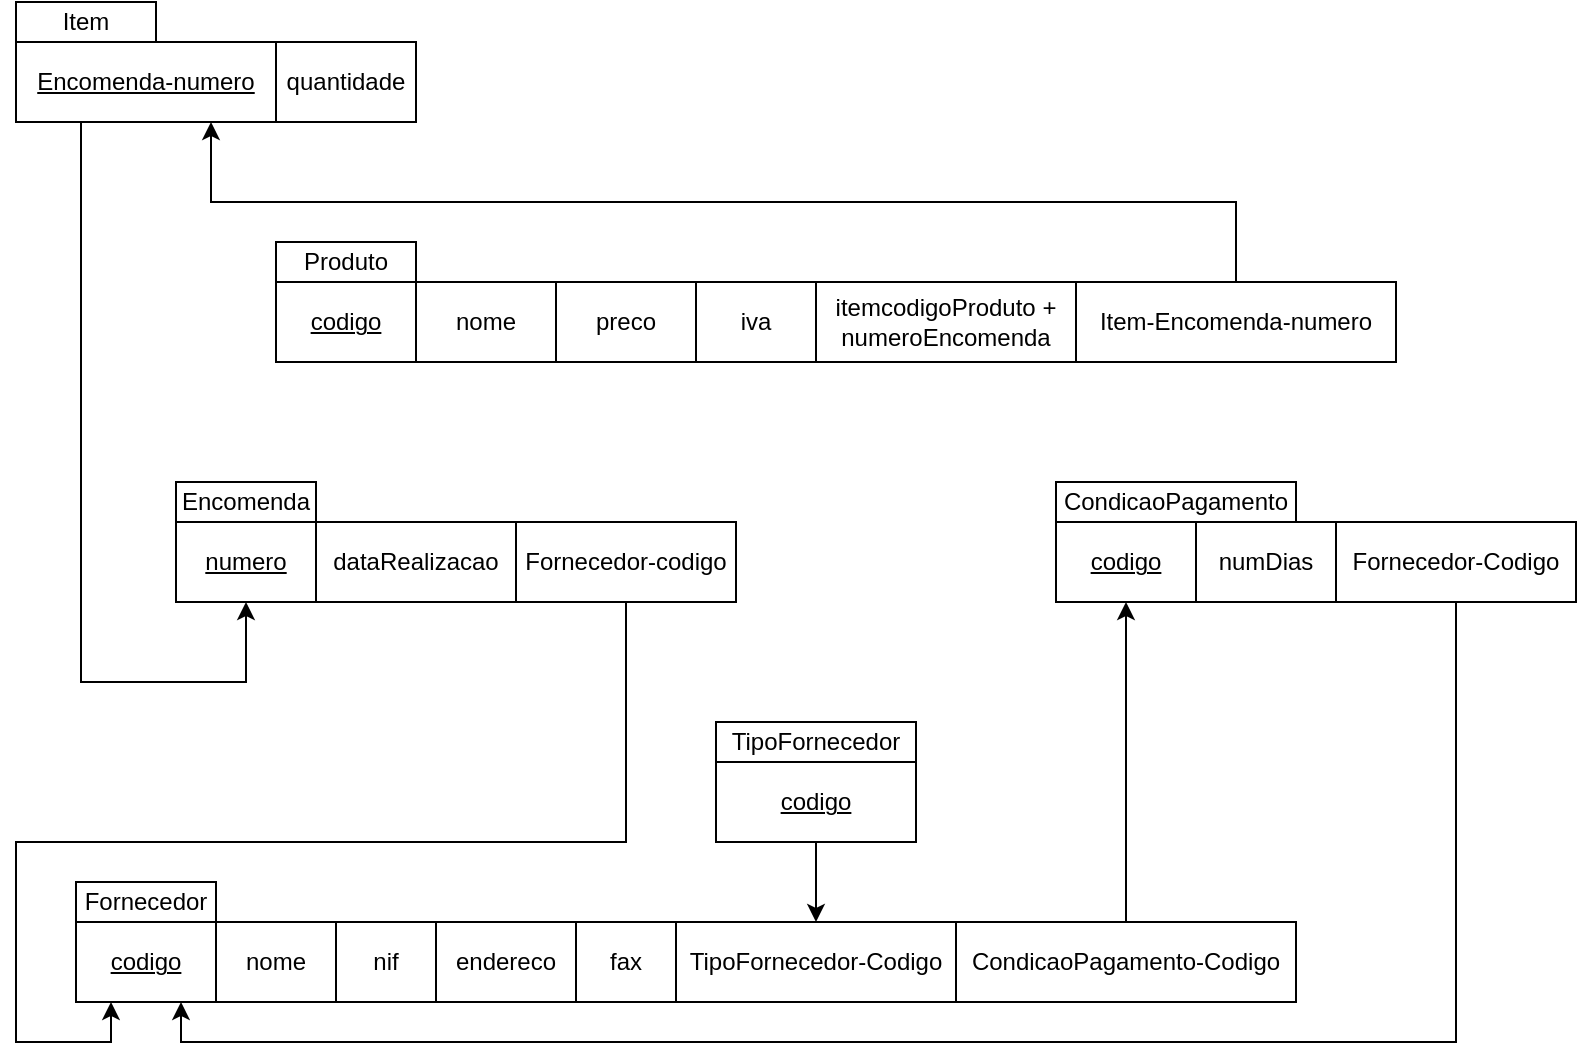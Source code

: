 <mxfile version="24.0.4" type="device">
  <diagram name="Page-1" id="Mq3hm7jEFDOHYW52UOOE">
    <mxGraphModel dx="1434" dy="754" grid="1" gridSize="10" guides="1" tooltips="1" connect="1" arrows="1" fold="1" page="1" pageScale="1" pageWidth="850" pageHeight="1100" math="0" shadow="0">
      <root>
        <mxCell id="0" />
        <mxCell id="1" parent="0" />
        <mxCell id="W9hOMFtRZPAO6gqGq8ov-1" value="Produto" style="rounded=0;whiteSpace=wrap;html=1;" parent="1" vertex="1">
          <mxGeometry x="170" y="140" width="70" height="20" as="geometry" />
        </mxCell>
        <mxCell id="W9hOMFtRZPAO6gqGq8ov-2" value="codigo" style="rounded=0;whiteSpace=wrap;html=1;fontStyle=4" parent="1" vertex="1">
          <mxGeometry x="170" y="160" width="70" height="40" as="geometry" />
        </mxCell>
        <mxCell id="W9hOMFtRZPAO6gqGq8ov-3" value="nome" style="rounded=0;whiteSpace=wrap;html=1;" parent="1" vertex="1">
          <mxGeometry x="240" y="160" width="70" height="40" as="geometry" />
        </mxCell>
        <mxCell id="W9hOMFtRZPAO6gqGq8ov-4" value="preco" style="rounded=0;whiteSpace=wrap;html=1;" parent="1" vertex="1">
          <mxGeometry x="310" y="160" width="70" height="40" as="geometry" />
        </mxCell>
        <mxCell id="W9hOMFtRZPAO6gqGq8ov-5" value="iva" style="rounded=0;whiteSpace=wrap;html=1;" parent="1" vertex="1">
          <mxGeometry x="380" y="160" width="60" height="40" as="geometry" />
        </mxCell>
        <mxCell id="W9hOMFtRZPAO6gqGq8ov-6" value="itemcodigoProduto + numeroEncomenda" style="rounded=0;whiteSpace=wrap;html=1;" parent="1" vertex="1">
          <mxGeometry x="440" y="160" width="130" height="40" as="geometry" />
        </mxCell>
        <mxCell id="W9hOMFtRZPAO6gqGq8ov-7" value="Item" style="rounded=0;whiteSpace=wrap;html=1;" parent="1" vertex="1">
          <mxGeometry x="40" y="20" width="70" height="20" as="geometry" />
        </mxCell>
        <mxCell id="W9hOMFtRZPAO6gqGq8ov-8" value="quantidade" style="rounded=0;whiteSpace=wrap;html=1;fontStyle=0" parent="1" vertex="1">
          <mxGeometry x="170" y="40" width="70" height="40" as="geometry" />
        </mxCell>
        <mxCell id="W9hOMFtRZPAO6gqGq8ov-47" style="edgeStyle=orthogonalEdgeStyle;rounded=0;orthogonalLoop=1;jettySize=auto;html=1;exitX=0.25;exitY=1;exitDx=0;exitDy=0;entryX=0.5;entryY=1;entryDx=0;entryDy=0;" parent="1" source="W9hOMFtRZPAO6gqGq8ov-11" target="W9hOMFtRZPAO6gqGq8ov-13" edge="1">
          <mxGeometry relative="1" as="geometry">
            <Array as="points">
              <mxPoint x="73" y="360" />
              <mxPoint x="155" y="360" />
            </Array>
          </mxGeometry>
        </mxCell>
        <mxCell id="W9hOMFtRZPAO6gqGq8ov-11" value="Encomenda-numero" style="rounded=0;whiteSpace=wrap;html=1;fontStyle=4" parent="1" vertex="1">
          <mxGeometry x="40" y="40" width="130" height="40" as="geometry" />
        </mxCell>
        <mxCell id="W9hOMFtRZPAO6gqGq8ov-12" value="Encomenda" style="rounded=0;whiteSpace=wrap;html=1;" parent="1" vertex="1">
          <mxGeometry x="120" y="260" width="70" height="20" as="geometry" />
        </mxCell>
        <mxCell id="W9hOMFtRZPAO6gqGq8ov-13" value="numero" style="rounded=0;whiteSpace=wrap;html=1;fontStyle=4" parent="1" vertex="1">
          <mxGeometry x="120" y="280" width="70" height="40" as="geometry" />
        </mxCell>
        <mxCell id="W9hOMFtRZPAO6gqGq8ov-14" value="dataRealizacao" style="rounded=0;whiteSpace=wrap;html=1;" parent="1" vertex="1">
          <mxGeometry x="190" y="280" width="100" height="40" as="geometry" />
        </mxCell>
        <mxCell id="jyDDEfmcMpmHvv5kyCP3-2" style="edgeStyle=orthogonalEdgeStyle;rounded=0;orthogonalLoop=1;jettySize=auto;html=1;entryX=0.25;entryY=1;entryDx=0;entryDy=0;" edge="1" parent="1" source="W9hOMFtRZPAO6gqGq8ov-16" target="W9hOMFtRZPAO6gqGq8ov-18">
          <mxGeometry relative="1" as="geometry">
            <Array as="points">
              <mxPoint x="345" y="440" />
              <mxPoint x="40" y="440" />
              <mxPoint x="40" y="540" />
              <mxPoint x="88" y="540" />
            </Array>
          </mxGeometry>
        </mxCell>
        <mxCell id="W9hOMFtRZPAO6gqGq8ov-16" value="Fornecedor-codigo" style="rounded=0;whiteSpace=wrap;html=1;" parent="1" vertex="1">
          <mxGeometry x="290" y="280" width="110" height="40" as="geometry" />
        </mxCell>
        <mxCell id="W9hOMFtRZPAO6gqGq8ov-17" value="Fornecedor" style="rounded=0;whiteSpace=wrap;html=1;" parent="1" vertex="1">
          <mxGeometry x="70" y="460" width="70" height="20" as="geometry" />
        </mxCell>
        <mxCell id="W9hOMFtRZPAO6gqGq8ov-18" value="codigo" style="rounded=0;whiteSpace=wrap;html=1;fontStyle=4" parent="1" vertex="1">
          <mxGeometry x="70" y="480" width="70" height="40" as="geometry" />
        </mxCell>
        <mxCell id="W9hOMFtRZPAO6gqGq8ov-19" value="nome" style="rounded=0;whiteSpace=wrap;html=1;" parent="1" vertex="1">
          <mxGeometry x="140" y="480" width="60" height="40" as="geometry" />
        </mxCell>
        <mxCell id="W9hOMFtRZPAO6gqGq8ov-20" value="nif" style="rounded=0;whiteSpace=wrap;html=1;" parent="1" vertex="1">
          <mxGeometry x="200" y="480" width="50" height="40" as="geometry" />
        </mxCell>
        <mxCell id="W9hOMFtRZPAO6gqGq8ov-21" value="endereco" style="rounded=0;whiteSpace=wrap;html=1;" parent="1" vertex="1">
          <mxGeometry x="250" y="480" width="70" height="40" as="geometry" />
        </mxCell>
        <mxCell id="W9hOMFtRZPAO6gqGq8ov-22" value="fax" style="rounded=0;whiteSpace=wrap;html=1;" parent="1" vertex="1">
          <mxGeometry x="320" y="480" width="50" height="40" as="geometry" />
        </mxCell>
        <mxCell id="W9hOMFtRZPAO6gqGq8ov-23" value="TipoFornecedor-Codigo" style="rounded=0;whiteSpace=wrap;html=1;" parent="1" vertex="1">
          <mxGeometry x="370" y="480" width="140" height="40" as="geometry" />
        </mxCell>
        <mxCell id="W9hOMFtRZPAO6gqGq8ov-44" style="edgeStyle=orthogonalEdgeStyle;rounded=0;orthogonalLoop=1;jettySize=auto;html=1;entryX=0.5;entryY=1;entryDx=0;entryDy=0;" parent="1" source="W9hOMFtRZPAO6gqGq8ov-24" target="W9hOMFtRZPAO6gqGq8ov-26" edge="1">
          <mxGeometry relative="1" as="geometry" />
        </mxCell>
        <mxCell id="W9hOMFtRZPAO6gqGq8ov-24" value="CondicaoPagamento-Codigo" style="rounded=0;whiteSpace=wrap;html=1;" parent="1" vertex="1">
          <mxGeometry x="510" y="480" width="170" height="40" as="geometry" />
        </mxCell>
        <mxCell id="W9hOMFtRZPAO6gqGq8ov-25" value="CondicaoPagamento" style="rounded=0;whiteSpace=wrap;html=1;" parent="1" vertex="1">
          <mxGeometry x="560" y="260" width="120" height="20" as="geometry" />
        </mxCell>
        <mxCell id="W9hOMFtRZPAO6gqGq8ov-26" value="codigo" style="rounded=0;whiteSpace=wrap;html=1;fontStyle=4" parent="1" vertex="1">
          <mxGeometry x="560" y="280" width="70" height="40" as="geometry" />
        </mxCell>
        <mxCell id="W9hOMFtRZPAO6gqGq8ov-27" value="numDias" style="rounded=0;whiteSpace=wrap;html=1;" parent="1" vertex="1">
          <mxGeometry x="630" y="280" width="70" height="40" as="geometry" />
        </mxCell>
        <mxCell id="jyDDEfmcMpmHvv5kyCP3-1" style="edgeStyle=orthogonalEdgeStyle;rounded=0;orthogonalLoop=1;jettySize=auto;html=1;entryX=0.75;entryY=1;entryDx=0;entryDy=0;" edge="1" parent="1" source="W9hOMFtRZPAO6gqGq8ov-28" target="W9hOMFtRZPAO6gqGq8ov-18">
          <mxGeometry relative="1" as="geometry">
            <Array as="points">
              <mxPoint x="760" y="540" />
              <mxPoint x="123" y="540" />
            </Array>
          </mxGeometry>
        </mxCell>
        <mxCell id="W9hOMFtRZPAO6gqGq8ov-28" value="Fornecedor-Codigo" style="rounded=0;whiteSpace=wrap;html=1;" parent="1" vertex="1">
          <mxGeometry x="700" y="280" width="120" height="40" as="geometry" />
        </mxCell>
        <mxCell id="W9hOMFtRZPAO6gqGq8ov-30" value="TipoFornecedor" style="rounded=0;whiteSpace=wrap;html=1;" parent="1" vertex="1">
          <mxGeometry x="390" y="380" width="100" height="20" as="geometry" />
        </mxCell>
        <mxCell id="W9hOMFtRZPAO6gqGq8ov-46" style="edgeStyle=orthogonalEdgeStyle;rounded=0;orthogonalLoop=1;jettySize=auto;html=1;entryX=0.5;entryY=0;entryDx=0;entryDy=0;" parent="1" source="W9hOMFtRZPAO6gqGq8ov-31" target="W9hOMFtRZPAO6gqGq8ov-23" edge="1">
          <mxGeometry relative="1" as="geometry" />
        </mxCell>
        <mxCell id="W9hOMFtRZPAO6gqGq8ov-31" value="codigo" style="rounded=0;whiteSpace=wrap;html=1;fontStyle=4" parent="1" vertex="1">
          <mxGeometry x="390" y="400" width="100" height="40" as="geometry" />
        </mxCell>
        <mxCell id="W9hOMFtRZPAO6gqGq8ov-48" style="edgeStyle=orthogonalEdgeStyle;rounded=0;orthogonalLoop=1;jettySize=auto;html=1;entryX=0.75;entryY=1;entryDx=0;entryDy=0;" parent="1" source="W9hOMFtRZPAO6gqGq8ov-40" target="W9hOMFtRZPAO6gqGq8ov-11" edge="1">
          <mxGeometry relative="1" as="geometry">
            <Array as="points">
              <mxPoint x="650" y="120" />
              <mxPoint x="138" y="120" />
            </Array>
          </mxGeometry>
        </mxCell>
        <mxCell id="W9hOMFtRZPAO6gqGq8ov-40" value="Item-Encomenda-numero" style="rounded=0;whiteSpace=wrap;html=1;" parent="1" vertex="1">
          <mxGeometry x="570" y="160" width="160" height="40" as="geometry" />
        </mxCell>
      </root>
    </mxGraphModel>
  </diagram>
</mxfile>
